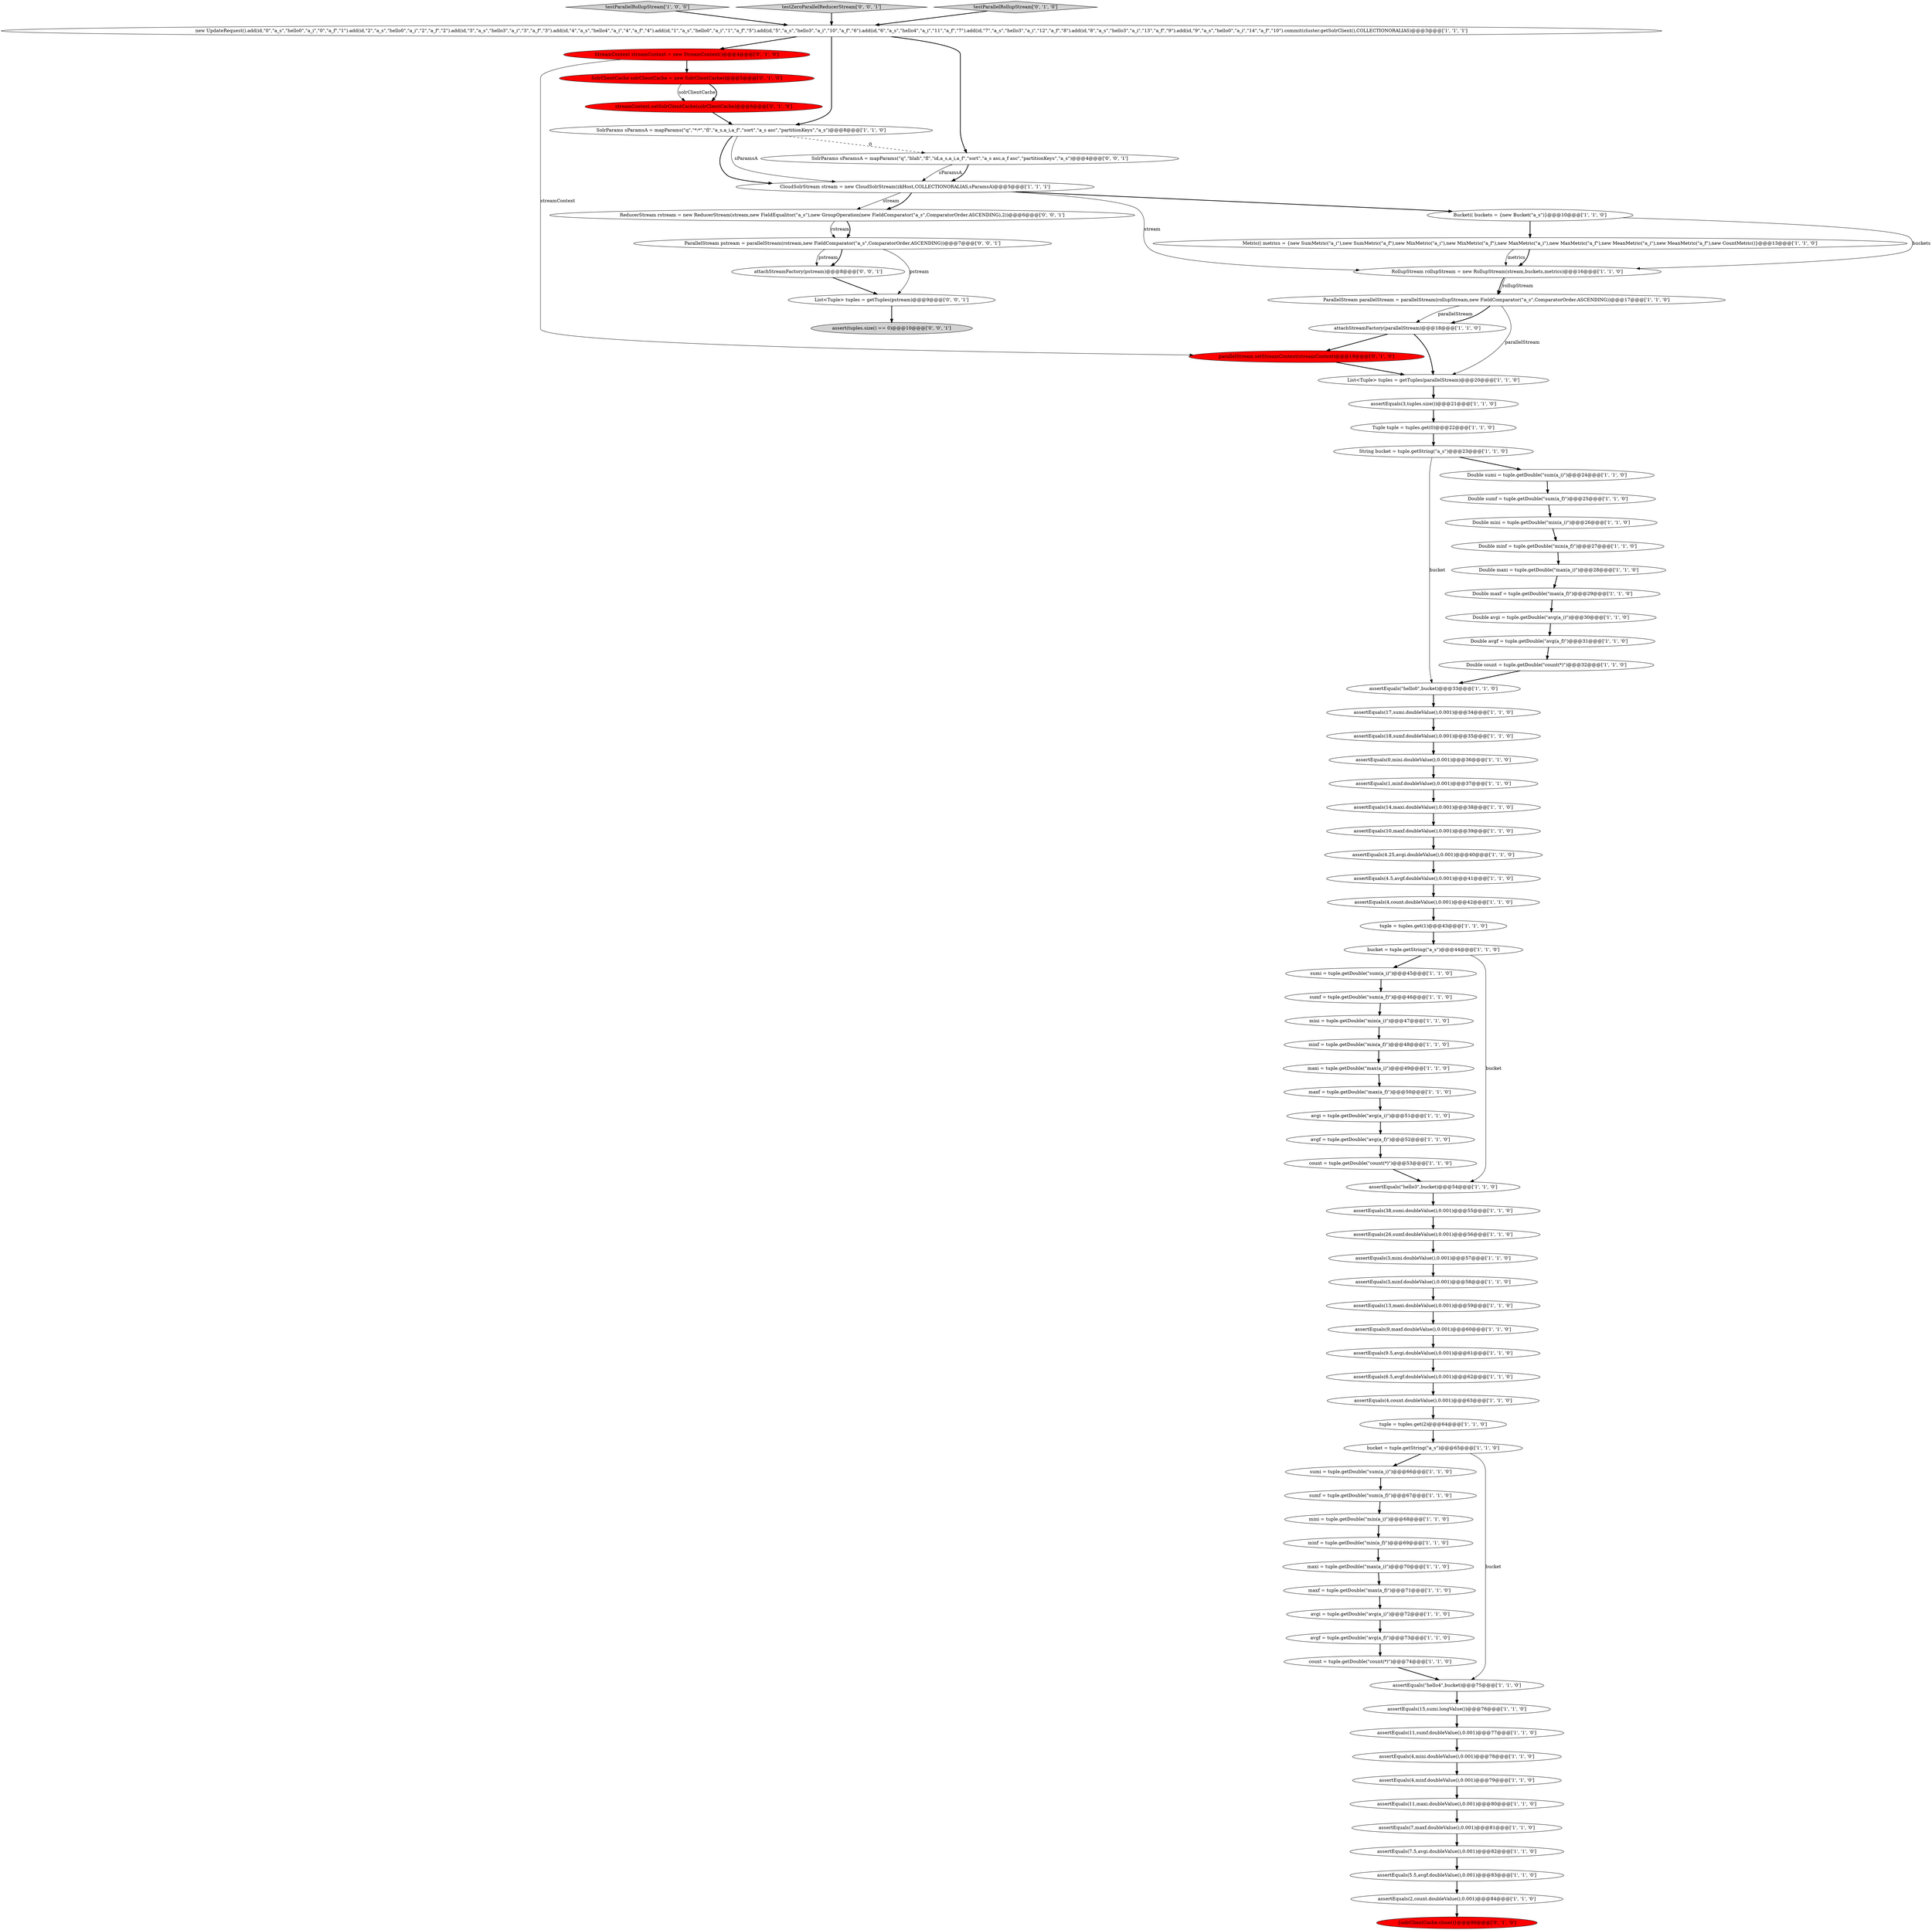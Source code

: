 digraph {
34 [style = filled, label = "maxi = tuple.getDouble(\"max(a_i)\")@@@70@@@['1', '1', '0']", fillcolor = white, shape = ellipse image = "AAA0AAABBB1BBB"];
2 [style = filled, label = "sumf = tuple.getDouble(\"sum(a_f)\")@@@67@@@['1', '1', '0']", fillcolor = white, shape = ellipse image = "AAA0AAABBB1BBB"];
1 [style = filled, label = "assertEquals(38,sumi.doubleValue(),0.001)@@@55@@@['1', '1', '0']", fillcolor = white, shape = ellipse image = "AAA0AAABBB1BBB"];
10 [style = filled, label = "assertEquals(4,count.doubleValue(),0.001)@@@42@@@['1', '1', '0']", fillcolor = white, shape = ellipse image = "AAA0AAABBB1BBB"];
42 [style = filled, label = "Double count = tuple.getDouble(\"count(*)\")@@@32@@@['1', '1', '0']", fillcolor = white, shape = ellipse image = "AAA0AAABBB1BBB"];
66 [style = filled, label = "Metric(( metrics = {new SumMetric(\"a_i\"),new SumMetric(\"a_f\"),new MinMetric(\"a_i\"),new MinMetric(\"a_f\"),new MaxMetric(\"a_i\"),new MaxMetric(\"a_f\"),new MeanMetric(\"a_i\"),new MeanMetric(\"a_f\"),new CountMetric()}@@@13@@@['1', '1', '0']", fillcolor = white, shape = ellipse image = "AAA0AAABBB1BBB"];
46 [style = filled, label = "Tuple tuple = tuples.get(0)@@@22@@@['1', '1', '0']", fillcolor = white, shape = ellipse image = "AAA0AAABBB1BBB"];
18 [style = filled, label = "Double maxf = tuple.getDouble(\"max(a_f)\")@@@29@@@['1', '1', '0']", fillcolor = white, shape = ellipse image = "AAA0AAABBB1BBB"];
3 [style = filled, label = "avgf = tuple.getDouble(\"avg(a_f)\")@@@73@@@['1', '1', '0']", fillcolor = white, shape = ellipse image = "AAA0AAABBB1BBB"];
27 [style = filled, label = "minf = tuple.getDouble(\"min(a_f)\")@@@48@@@['1', '1', '0']", fillcolor = white, shape = ellipse image = "AAA0AAABBB1BBB"];
48 [style = filled, label = "Double maxi = tuple.getDouble(\"max(a_i)\")@@@28@@@['1', '1', '0']", fillcolor = white, shape = ellipse image = "AAA0AAABBB1BBB"];
74 [style = filled, label = "StreamContext streamContext = new StreamContext()@@@4@@@['0', '1', '0']", fillcolor = red, shape = ellipse image = "AAA1AAABBB2BBB"];
45 [style = filled, label = "assertEquals(15,sumi.longValue())@@@76@@@['1', '1', '0']", fillcolor = white, shape = ellipse image = "AAA0AAABBB1BBB"];
52 [style = filled, label = "testParallelRollupStream['1', '0', '0']", fillcolor = lightgray, shape = diamond image = "AAA0AAABBB1BBB"];
58 [style = filled, label = "assertEquals(\"hello0\",bucket)@@@33@@@['1', '1', '0']", fillcolor = white, shape = ellipse image = "AAA0AAABBB1BBB"];
12 [style = filled, label = "assertEquals(3,tuples.size())@@@21@@@['1', '1', '0']", fillcolor = white, shape = ellipse image = "AAA0AAABBB1BBB"];
20 [style = filled, label = "attachStreamFactory(parallelStream)@@@18@@@['1', '1', '0']", fillcolor = white, shape = ellipse image = "AAA0AAABBB1BBB"];
56 [style = filled, label = "tuple = tuples.get(1)@@@43@@@['1', '1', '0']", fillcolor = white, shape = ellipse image = "AAA0AAABBB1BBB"];
25 [style = filled, label = "minf = tuple.getDouble(\"min(a_f)\")@@@69@@@['1', '1', '0']", fillcolor = white, shape = ellipse image = "AAA0AAABBB1BBB"];
59 [style = filled, label = "assertEquals(3,mini.doubleValue(),0.001)@@@57@@@['1', '1', '0']", fillcolor = white, shape = ellipse image = "AAA0AAABBB1BBB"];
16 [style = filled, label = "bucket = tuple.getString(\"a_s\")@@@65@@@['1', '1', '0']", fillcolor = white, shape = ellipse image = "AAA0AAABBB1BBB"];
36 [style = filled, label = "avgi = tuple.getDouble(\"avg(a_i)\")@@@51@@@['1', '1', '0']", fillcolor = white, shape = ellipse image = "AAA0AAABBB1BBB"];
37 [style = filled, label = "bucket = tuple.getString(\"a_s\")@@@44@@@['1', '1', '0']", fillcolor = white, shape = ellipse image = "AAA0AAABBB1BBB"];
55 [style = filled, label = "ParallelStream parallelStream = parallelStream(rollupStream,new FieldComparator(\"a_s\",ComparatorOrder.ASCENDING))@@@17@@@['1', '1', '0']", fillcolor = white, shape = ellipse image = "AAA0AAABBB1BBB"];
0 [style = filled, label = "new UpdateRequest().add(id,\"0\",\"a_s\",\"hello0\",\"a_i\",\"0\",\"a_f\",\"1\").add(id,\"2\",\"a_s\",\"hello0\",\"a_i\",\"2\",\"a_f\",\"2\").add(id,\"3\",\"a_s\",\"hello3\",\"a_i\",\"3\",\"a_f\",\"3\").add(id,\"4\",\"a_s\",\"hello4\",\"a_i\",\"4\",\"a_f\",\"4\").add(id,\"1\",\"a_s\",\"hello0\",\"a_i\",\"1\",\"a_f\",\"5\").add(id,\"5\",\"a_s\",\"hello3\",\"a_i\",\"10\",\"a_f\",\"6\").add(id,\"6\",\"a_s\",\"hello4\",\"a_i\",\"11\",\"a_f\",\"7\").add(id,\"7\",\"a_s\",\"hello3\",\"a_i\",\"12\",\"a_f\",\"8\").add(id,\"8\",\"a_s\",\"hello3\",\"a_i\",\"13\",\"a_f\",\"9\").add(id,\"9\",\"a_s\",\"hello0\",\"a_i\",\"14\",\"a_f\",\"10\").commit(cluster.getSolrClient(),COLLECTIONORALIAS)@@@3@@@['1', '1', '1']", fillcolor = white, shape = ellipse image = "AAA0AAABBB1BBB"];
30 [style = filled, label = "assertEquals(13,maxi.doubleValue(),0.001)@@@59@@@['1', '1', '0']", fillcolor = white, shape = ellipse image = "AAA0AAABBB1BBB"];
75 [style = filled, label = "parallelStream.setStreamContext(streamContext)@@@19@@@['0', '1', '0']", fillcolor = red, shape = ellipse image = "AAA1AAABBB2BBB"];
11 [style = filled, label = "count = tuple.getDouble(\"count(*)\")@@@53@@@['1', '1', '0']", fillcolor = white, shape = ellipse image = "AAA0AAABBB1BBB"];
35 [style = filled, label = "assertEquals(26,sumf.doubleValue(),0.001)@@@56@@@['1', '1', '0']", fillcolor = white, shape = ellipse image = "AAA0AAABBB1BBB"];
22 [style = filled, label = "avgi = tuple.getDouble(\"avg(a_i)\")@@@72@@@['1', '1', '0']", fillcolor = white, shape = ellipse image = "AAA0AAABBB1BBB"];
24 [style = filled, label = "assertEquals(11,sumf.doubleValue(),0.001)@@@77@@@['1', '1', '0']", fillcolor = white, shape = ellipse image = "AAA0AAABBB1BBB"];
63 [style = filled, label = "sumf = tuple.getDouble(\"sum(a_f)\")@@@46@@@['1', '1', '0']", fillcolor = white, shape = ellipse image = "AAA0AAABBB1BBB"];
21 [style = filled, label = "assertEquals(6.5,avgf.doubleValue(),0.001)@@@62@@@['1', '1', '0']", fillcolor = white, shape = ellipse image = "AAA0AAABBB1BBB"];
28 [style = filled, label = "assertEquals(4,count.doubleValue(),0.001)@@@63@@@['1', '1', '0']", fillcolor = white, shape = ellipse image = "AAA0AAABBB1BBB"];
51 [style = filled, label = "assertEquals(4.25,avgi.doubleValue(),0.001)@@@40@@@['1', '1', '0']", fillcolor = white, shape = ellipse image = "AAA0AAABBB1BBB"];
57 [style = filled, label = "Double sumf = tuple.getDouble(\"sum(a_f)\")@@@25@@@['1', '1', '0']", fillcolor = white, shape = ellipse image = "AAA0AAABBB1BBB"];
60 [style = filled, label = "assertEquals(2,count.doubleValue(),0.001)@@@84@@@['1', '1', '0']", fillcolor = white, shape = ellipse image = "AAA0AAABBB1BBB"];
8 [style = filled, label = "assertEquals(3,minf.doubleValue(),0.001)@@@58@@@['1', '1', '0']", fillcolor = white, shape = ellipse image = "AAA0AAABBB1BBB"];
44 [style = filled, label = "assertEquals(5.5,avgf.doubleValue(),0.001)@@@83@@@['1', '1', '0']", fillcolor = white, shape = ellipse image = "AAA0AAABBB1BBB"];
62 [style = filled, label = "assertEquals(17,sumi.doubleValue(),0.001)@@@34@@@['1', '1', '0']", fillcolor = white, shape = ellipse image = "AAA0AAABBB1BBB"];
4 [style = filled, label = "assertEquals(0,mini.doubleValue(),0.001)@@@36@@@['1', '1', '0']", fillcolor = white, shape = ellipse image = "AAA0AAABBB1BBB"];
40 [style = filled, label = "sumi = tuple.getDouble(\"sum(a_i)\")@@@66@@@['1', '1', '0']", fillcolor = white, shape = ellipse image = "AAA0AAABBB1BBB"];
47 [style = filled, label = "assertEquals(7.5,avgi.doubleValue(),0.001)@@@82@@@['1', '1', '0']", fillcolor = white, shape = ellipse image = "AAA0AAABBB1BBB"];
26 [style = filled, label = "assertEquals(\"hello4\",bucket)@@@75@@@['1', '1', '0']", fillcolor = white, shape = ellipse image = "AAA0AAABBB1BBB"];
32 [style = filled, label = "maxi = tuple.getDouble(\"max(a_i)\")@@@49@@@['1', '1', '0']", fillcolor = white, shape = ellipse image = "AAA0AAABBB1BBB"];
54 [style = filled, label = "Double avgf = tuple.getDouble(\"avg(a_f)\")@@@31@@@['1', '1', '0']", fillcolor = white, shape = ellipse image = "AAA0AAABBB1BBB"];
82 [style = filled, label = "attachStreamFactory(pstream)@@@8@@@['0', '0', '1']", fillcolor = white, shape = ellipse image = "AAA0AAABBB3BBB"];
77 [style = filled, label = "streamContext.setSolrClientCache(solrClientCache)@@@6@@@['0', '1', '0']", fillcolor = red, shape = ellipse image = "AAA1AAABBB2BBB"];
80 [style = filled, label = "ReducerStream rstream = new ReducerStream(stream,new FieldEqualitor(\"a_s\"),new GroupOperation(new FieldComparator(\"a_s\",ComparatorOrder.ASCENDING),2))@@@6@@@['0', '0', '1']", fillcolor = white, shape = ellipse image = "AAA0AAABBB3BBB"];
13 [style = filled, label = "assertEquals(18,sumf.doubleValue(),0.001)@@@35@@@['1', '1', '0']", fillcolor = white, shape = ellipse image = "AAA0AAABBB1BBB"];
49 [style = filled, label = "RollupStream rollupStream = new RollupStream(stream,buckets,metrics)@@@16@@@['1', '1', '0']", fillcolor = white, shape = ellipse image = "AAA0AAABBB1BBB"];
84 [style = filled, label = "testZeroParallelReducerStream['0', '0', '1']", fillcolor = lightgray, shape = diamond image = "AAA0AAABBB3BBB"];
61 [style = filled, label = "Double avgi = tuple.getDouble(\"avg(a_i)\")@@@30@@@['1', '1', '0']", fillcolor = white, shape = ellipse image = "AAA0AAABBB1BBB"];
50 [style = filled, label = "SolrParams sParamsA = mapParams(\"q\",\"*:*\",\"fl\",\"a_s,a_i,a_f\",\"sort\",\"a_s asc\",\"partitionKeys\",\"a_s\")@@@8@@@['1', '1', '0']", fillcolor = white, shape = ellipse image = "AAA0AAABBB1BBB"];
5 [style = filled, label = "assertEquals(10,maxf.doubleValue(),0.001)@@@39@@@['1', '1', '0']", fillcolor = white, shape = ellipse image = "AAA0AAABBB1BBB"];
65 [style = filled, label = "assertEquals(14,maxi.doubleValue(),0.001)@@@38@@@['1', '1', '0']", fillcolor = white, shape = ellipse image = "AAA0AAABBB1BBB"];
73 [style = filled, label = "assertEquals(4,mini.doubleValue(),0.001)@@@78@@@['1', '1', '0']", fillcolor = white, shape = ellipse image = "AAA0AAABBB1BBB"];
85 [style = filled, label = "List<Tuple> tuples = getTuples(pstream)@@@9@@@['0', '0', '1']", fillcolor = white, shape = ellipse image = "AAA0AAABBB3BBB"];
83 [style = filled, label = "ParallelStream pstream = parallelStream(rstream,new FieldComparator(\"a_s\",ComparatorOrder.ASCENDING))@@@7@@@['0', '0', '1']", fillcolor = white, shape = ellipse image = "AAA0AAABBB3BBB"];
19 [style = filled, label = "CloudSolrStream stream = new CloudSolrStream(zkHost,COLLECTIONORALIAS,sParamsA)@@@5@@@['1', '1', '1']", fillcolor = white, shape = ellipse image = "AAA0AAABBB1BBB"];
72 [style = filled, label = "sumi = tuple.getDouble(\"sum(a_i)\")@@@45@@@['1', '1', '0']", fillcolor = white, shape = ellipse image = "AAA0AAABBB1BBB"];
76 [style = filled, label = "{solrClientCache.close()}@@@86@@@['0', '1', '0']", fillcolor = red, shape = ellipse image = "AAA1AAABBB2BBB"];
67 [style = filled, label = "Double minf = tuple.getDouble(\"min(a_f)\")@@@27@@@['1', '1', '0']", fillcolor = white, shape = ellipse image = "AAA0AAABBB1BBB"];
78 [style = filled, label = "testParallelRollupStream['0', '1', '0']", fillcolor = lightgray, shape = diamond image = "AAA0AAABBB2BBB"];
64 [style = filled, label = "List<Tuple> tuples = getTuples(parallelStream)@@@20@@@['1', '1', '0']", fillcolor = white, shape = ellipse image = "AAA0AAABBB1BBB"];
69 [style = filled, label = "count = tuple.getDouble(\"count(*)\")@@@74@@@['1', '1', '0']", fillcolor = white, shape = ellipse image = "AAA0AAABBB1BBB"];
14 [style = filled, label = "maxf = tuple.getDouble(\"max(a_f)\")@@@50@@@['1', '1', '0']", fillcolor = white, shape = ellipse image = "AAA0AAABBB1BBB"];
53 [style = filled, label = "Double sumi = tuple.getDouble(\"sum(a_i)\")@@@24@@@['1', '1', '0']", fillcolor = white, shape = ellipse image = "AAA0AAABBB1BBB"];
79 [style = filled, label = "SolrClientCache solrClientCache = new SolrClientCache()@@@5@@@['0', '1', '0']", fillcolor = red, shape = ellipse image = "AAA1AAABBB2BBB"];
15 [style = filled, label = "assertEquals(\"hello3\",bucket)@@@54@@@['1', '1', '0']", fillcolor = white, shape = ellipse image = "AAA0AAABBB1BBB"];
71 [style = filled, label = "Bucket(( buckets = {new Bucket(\"a_s\")}@@@10@@@['1', '1', '0']", fillcolor = white, shape = ellipse image = "AAA0AAABBB1BBB"];
33 [style = filled, label = "mini = tuple.getDouble(\"min(a_i)\")@@@47@@@['1', '1', '0']", fillcolor = white, shape = ellipse image = "AAA0AAABBB1BBB"];
6 [style = filled, label = "assertEquals(1,minf.doubleValue(),0.001)@@@37@@@['1', '1', '0']", fillcolor = white, shape = ellipse image = "AAA0AAABBB1BBB"];
38 [style = filled, label = "assertEquals(7,maxf.doubleValue(),0.001)@@@81@@@['1', '1', '0']", fillcolor = white, shape = ellipse image = "AAA0AAABBB1BBB"];
43 [style = filled, label = "assertEquals(4.5,avgf.doubleValue(),0.001)@@@41@@@['1', '1', '0']", fillcolor = white, shape = ellipse image = "AAA0AAABBB1BBB"];
39 [style = filled, label = "assertEquals(9,maxf.doubleValue(),0.001)@@@60@@@['1', '1', '0']", fillcolor = white, shape = ellipse image = "AAA0AAABBB1BBB"];
7 [style = filled, label = "Double mini = tuple.getDouble(\"min(a_i)\")@@@26@@@['1', '1', '0']", fillcolor = white, shape = ellipse image = "AAA0AAABBB1BBB"];
31 [style = filled, label = "assertEquals(11,maxi.doubleValue(),0.001)@@@80@@@['1', '1', '0']", fillcolor = white, shape = ellipse image = "AAA0AAABBB1BBB"];
41 [style = filled, label = "assertEquals(4,minf.doubleValue(),0.001)@@@79@@@['1', '1', '0']", fillcolor = white, shape = ellipse image = "AAA0AAABBB1BBB"];
70 [style = filled, label = "avgf = tuple.getDouble(\"avg(a_f)\")@@@52@@@['1', '1', '0']", fillcolor = white, shape = ellipse image = "AAA0AAABBB1BBB"];
9 [style = filled, label = "mini = tuple.getDouble(\"min(a_i)\")@@@68@@@['1', '1', '0']", fillcolor = white, shape = ellipse image = "AAA0AAABBB1BBB"];
29 [style = filled, label = "assertEquals(9.5,avgi.doubleValue(),0.001)@@@61@@@['1', '1', '0']", fillcolor = white, shape = ellipse image = "AAA0AAABBB1BBB"];
23 [style = filled, label = "maxf = tuple.getDouble(\"max(a_f)\")@@@71@@@['1', '1', '0']", fillcolor = white, shape = ellipse image = "AAA0AAABBB1BBB"];
68 [style = filled, label = "tuple = tuples.get(2)@@@64@@@['1', '1', '0']", fillcolor = white, shape = ellipse image = "AAA0AAABBB1BBB"];
86 [style = filled, label = "SolrParams sParamsA = mapParams(\"q\",\"blah\",\"fl\",\"id,a_s,a_i,a_f\",\"sort\",\"a_s asc,a_f asc\",\"partitionKeys\",\"a_s\")@@@4@@@['0', '0', '1']", fillcolor = white, shape = ellipse image = "AAA0AAABBB3BBB"];
81 [style = filled, label = "assert(tuples.size() == 0)@@@10@@@['0', '0', '1']", fillcolor = lightgray, shape = ellipse image = "AAA0AAABBB3BBB"];
17 [style = filled, label = "String bucket = tuple.getString(\"a_s\")@@@23@@@['1', '1', '0']", fillcolor = white, shape = ellipse image = "AAA0AAABBB1BBB"];
8->30 [style = bold, label=""];
40->2 [style = bold, label=""];
66->49 [style = solid, label="metrics"];
62->13 [style = bold, label=""];
27->32 [style = bold, label=""];
25->34 [style = bold, label=""];
67->48 [style = bold, label=""];
17->58 [style = solid, label="bucket"];
70->11 [style = bold, label=""];
7->67 [style = bold, label=""];
24->73 [style = bold, label=""];
82->85 [style = bold, label=""];
19->71 [style = bold, label=""];
45->24 [style = bold, label=""];
21->28 [style = bold, label=""];
49->55 [style = bold, label=""];
83->85 [style = solid, label="pstream"];
17->53 [style = bold, label=""];
58->62 [style = bold, label=""];
23->22 [style = bold, label=""];
18->61 [style = bold, label=""];
19->49 [style = solid, label="stream"];
74->75 [style = solid, label="streamContext"];
80->83 [style = solid, label="rstream"];
0->86 [style = bold, label=""];
80->83 [style = bold, label=""];
69->26 [style = bold, label=""];
48->18 [style = bold, label=""];
39->29 [style = bold, label=""];
50->86 [style = dashed, label="0"];
16->40 [style = bold, label=""];
50->19 [style = bold, label=""];
64->12 [style = bold, label=""];
1->35 [style = bold, label=""];
2->9 [style = bold, label=""];
74->79 [style = bold, label=""];
75->64 [style = bold, label=""];
33->27 [style = bold, label=""];
20->75 [style = bold, label=""];
49->55 [style = solid, label="rollupStream"];
83->82 [style = solid, label="pstream"];
52->0 [style = bold, label=""];
79->77 [style = solid, label="solrClientCache"];
57->7 [style = bold, label=""];
38->47 [style = bold, label=""];
47->44 [style = bold, label=""];
84->0 [style = bold, label=""];
43->10 [style = bold, label=""];
68->16 [style = bold, label=""];
66->49 [style = bold, label=""];
36->70 [style = bold, label=""];
86->19 [style = solid, label="sParamsA"];
14->36 [style = bold, label=""];
55->20 [style = solid, label="parallelStream"];
50->19 [style = solid, label="sParamsA"];
0->74 [style = bold, label=""];
56->37 [style = bold, label=""];
32->14 [style = bold, label=""];
31->38 [style = bold, label=""];
59->8 [style = bold, label=""];
73->41 [style = bold, label=""];
29->21 [style = bold, label=""];
35->59 [style = bold, label=""];
37->15 [style = solid, label="bucket"];
54->42 [style = bold, label=""];
6->65 [style = bold, label=""];
42->58 [style = bold, label=""];
12->46 [style = bold, label=""];
72->63 [style = bold, label=""];
19->80 [style = solid, label="stream"];
86->19 [style = bold, label=""];
20->64 [style = bold, label=""];
85->81 [style = bold, label=""];
3->69 [style = bold, label=""];
51->43 [style = bold, label=""];
34->23 [style = bold, label=""];
41->31 [style = bold, label=""];
61->54 [style = bold, label=""];
71->66 [style = bold, label=""];
15->1 [style = bold, label=""];
19->80 [style = bold, label=""];
5->51 [style = bold, label=""];
10->56 [style = bold, label=""];
63->33 [style = bold, label=""];
44->60 [style = bold, label=""];
55->20 [style = bold, label=""];
4->6 [style = bold, label=""];
53->57 [style = bold, label=""];
60->76 [style = bold, label=""];
65->5 [style = bold, label=""];
28->68 [style = bold, label=""];
37->72 [style = bold, label=""];
0->50 [style = bold, label=""];
11->15 [style = bold, label=""];
79->77 [style = bold, label=""];
78->0 [style = bold, label=""];
55->64 [style = solid, label="parallelStream"];
83->82 [style = bold, label=""];
22->3 [style = bold, label=""];
9->25 [style = bold, label=""];
16->26 [style = solid, label="bucket"];
30->39 [style = bold, label=""];
26->45 [style = bold, label=""];
71->49 [style = solid, label="buckets"];
46->17 [style = bold, label=""];
77->50 [style = bold, label=""];
13->4 [style = bold, label=""];
}
